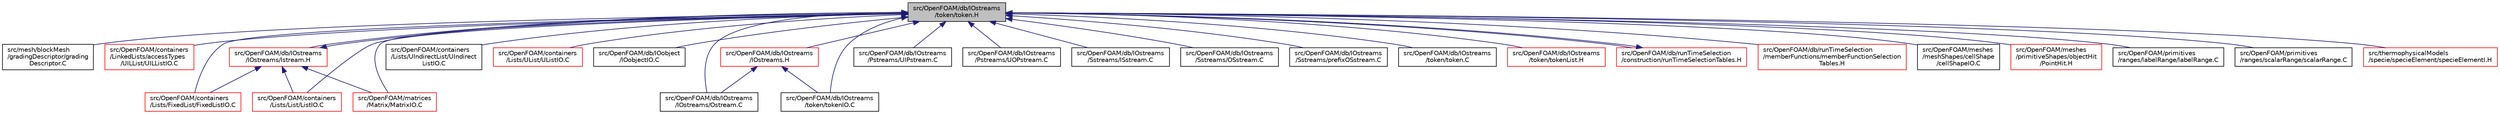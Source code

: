 digraph "src/OpenFOAM/db/IOstreams/token/token.H"
{
  bgcolor="transparent";
  edge [fontname="Helvetica",fontsize="10",labelfontname="Helvetica",labelfontsize="10"];
  node [fontname="Helvetica",fontsize="10",shape=record];
  Node65 [label="src/OpenFOAM/db/IOstreams\l/token/token.H",height=0.2,width=0.4,color="black", fillcolor="grey75", style="filled", fontcolor="black"];
  Node65 -> Node66 [dir="back",color="midnightblue",fontsize="10",style="solid",fontname="Helvetica"];
  Node66 [label="src/mesh/blockMesh\l/gradingDescriptor/grading\lDescriptor.C",height=0.2,width=0.4,color="black",URL="$a07628.html"];
  Node65 -> Node67 [dir="back",color="midnightblue",fontsize="10",style="solid",fontname="Helvetica"];
  Node67 [label="src/OpenFOAM/containers\l/LinkedLists/accessTypes\l/UILList/UILListIO.C",height=0.2,width=0.4,color="red",URL="$a09251.html"];
  Node65 -> Node69 [dir="back",color="midnightblue",fontsize="10",style="solid",fontname="Helvetica"];
  Node69 [label="src/OpenFOAM/containers\l/Lists/FixedList/FixedListIO.C",height=0.2,width=0.4,color="red",URL="$a09350.html"];
  Node65 -> Node71 [dir="back",color="midnightblue",fontsize="10",style="solid",fontname="Helvetica"];
  Node71 [label="src/OpenFOAM/containers\l/Lists/List/ListIO.C",height=0.2,width=0.4,color="red",URL="$a09374.html"];
  Node65 -> Node73 [dir="back",color="midnightblue",fontsize="10",style="solid",fontname="Helvetica"];
  Node73 [label="src/OpenFOAM/containers\l/Lists/UIndirectList/UIndirect\lListIO.C",height=0.2,width=0.4,color="black",URL="$a09455.html"];
  Node65 -> Node74 [dir="back",color="midnightblue",fontsize="10",style="solid",fontname="Helvetica"];
  Node74 [label="src/OpenFOAM/containers\l/Lists/UList/UListIO.C",height=0.2,width=0.4,color="red",URL="$a09467.html"];
  Node65 -> Node76 [dir="back",color="midnightblue",fontsize="10",style="solid",fontname="Helvetica"];
  Node76 [label="src/OpenFOAM/db/IOobject\l/IOobjectIO.C",height=0.2,width=0.4,color="black",URL="$a09719.html"];
  Node65 -> Node77 [dir="back",color="midnightblue",fontsize="10",style="solid",fontname="Helvetica"];
  Node77 [label="src/OpenFOAM/db/IOstreams\l/IOstreams/Istream.H",height=0.2,width=0.4,color="red",URL="$a09818.html"];
  Node77 -> Node69 [dir="back",color="midnightblue",fontsize="10",style="solid",fontname="Helvetica"];
  Node77 -> Node71 [dir="back",color="midnightblue",fontsize="10",style="solid",fontname="Helvetica"];
  Node77 -> Node65 [dir="back",color="midnightblue",fontsize="10",style="solid",fontname="Helvetica"];
  Node77 -> Node4760 [dir="back",color="midnightblue",fontsize="10",style="solid",fontname="Helvetica"];
  Node4760 [label="src/OpenFOAM/matrices\l/Matrix/MatrixIO.C",height=0.2,width=0.4,color="red",URL="$a11744.html"];
  Node65 -> Node366 [dir="back",color="midnightblue",fontsize="10",style="solid",fontname="Helvetica"];
  Node366 [label="src/OpenFOAM/db/IOstreams\l/IOstreams/Ostream.C",height=0.2,width=0.4,color="black",URL="$a09821.html"];
  Node65 -> Node321 [dir="back",color="midnightblue",fontsize="10",style="solid",fontname="Helvetica"];
  Node321 [label="src/OpenFOAM/db/IOstreams\l/IOstreams.H",height=0.2,width=0.4,color="red",URL="$a09830.html",tooltip="Useful combination of include files which define Sin, Sout and Serr and the use of IO streams general..."];
  Node321 -> Node366 [dir="back",color="midnightblue",fontsize="10",style="solid",fontname="Helvetica"];
  Node321 -> Node369 [dir="back",color="midnightblue",fontsize="10",style="solid",fontname="Helvetica"];
  Node369 [label="src/OpenFOAM/db/IOstreams\l/token/tokenIO.C",height=0.2,width=0.4,color="black",URL="$a09953.html"];
  Node65 -> Node202 [dir="back",color="midnightblue",fontsize="10",style="solid",fontname="Helvetica"];
  Node202 [label="src/OpenFOAM/db/IOstreams\l/Pstreams/UIPstream.C",height=0.2,width=0.4,color="black",URL="$a09875.html"];
  Node65 -> Node4933 [dir="back",color="midnightblue",fontsize="10",style="solid",fontname="Helvetica"];
  Node4933 [label="src/OpenFOAM/db/IOstreams\l/Pstreams/UOPstream.C",height=0.2,width=0.4,color="black",URL="$a09881.html"];
  Node65 -> Node4030 [dir="back",color="midnightblue",fontsize="10",style="solid",fontname="Helvetica"];
  Node4030 [label="src/OpenFOAM/db/IOstreams\l/Sstreams/ISstream.C",height=0.2,width=0.4,color="black",URL="$a09896.html"];
  Node65 -> Node4934 [dir="back",color="midnightblue",fontsize="10",style="solid",fontname="Helvetica"];
  Node4934 [label="src/OpenFOAM/db/IOstreams\l/Sstreams/OSstream.C",height=0.2,width=0.4,color="black",URL="$a09905.html"];
  Node65 -> Node4935 [dir="back",color="midnightblue",fontsize="10",style="solid",fontname="Helvetica"];
  Node4935 [label="src/OpenFOAM/db/IOstreams\l/Sstreams/prefixOSstream.C",height=0.2,width=0.4,color="black",URL="$a09914.html"];
  Node65 -> Node4936 [dir="back",color="midnightblue",fontsize="10",style="solid",fontname="Helvetica"];
  Node4936 [label="src/OpenFOAM/db/IOstreams\l/token/token.C",height=0.2,width=0.4,color="black",URL="$a09944.html"];
  Node65 -> Node369 [dir="back",color="midnightblue",fontsize="10",style="solid",fontname="Helvetica"];
  Node65 -> Node4937 [dir="back",color="midnightblue",fontsize="10",style="solid",fontname="Helvetica"];
  Node4937 [label="src/OpenFOAM/db/IOstreams\l/token/tokenList.H",height=0.2,width=0.4,color="red",URL="$a09956.html"];
  Node65 -> Node4938 [dir="back",color="midnightblue",fontsize="10",style="solid",fontname="Helvetica"];
  Node4938 [label="src/OpenFOAM/db/runTimeSelection\l/construction/runTimeSelectionTables.H",height=0.2,width=0.4,color="red",URL="$a09992.html",tooltip="Macros to ease declaration of run-time selection tables. "];
  Node4938 -> Node65 [dir="back",color="midnightblue",fontsize="10",style="solid",fontname="Helvetica"];
  Node65 -> Node5137 [dir="back",color="midnightblue",fontsize="10",style="solid",fontname="Helvetica"];
  Node5137 [label="src/OpenFOAM/db/runTimeSelection\l/memberFunctions/memberFunctionSelection\lTables.H",height=0.2,width=0.4,color="red",URL="$a09998.html"];
  Node65 -> Node4760 [dir="back",color="midnightblue",fontsize="10",style="solid",fontname="Helvetica"];
  Node65 -> Node527 [dir="back",color="midnightblue",fontsize="10",style="solid",fontname="Helvetica"];
  Node527 [label="src/OpenFOAM/meshes\l/meshShapes/cellShape\l/cellShapeIO.C",height=0.2,width=0.4,color="black",URL="$a12044.html"];
  Node65 -> Node5148 [dir="back",color="midnightblue",fontsize="10",style="solid",fontname="Helvetica"];
  Node5148 [label="src/OpenFOAM/meshes\l/primitiveShapes/objectHit\l/PointHit.H",height=0.2,width=0.4,color="red",URL="$a12800.html"];
  Node65 -> Node5153 [dir="back",color="midnightblue",fontsize="10",style="solid",fontname="Helvetica"];
  Node5153 [label="src/OpenFOAM/primitives\l/ranges/labelRange/labelRange.C",height=0.2,width=0.4,color="black",URL="$a13262.html"];
  Node65 -> Node5154 [dir="back",color="midnightblue",fontsize="10",style="solid",fontname="Helvetica"];
  Node5154 [label="src/OpenFOAM/primitives\l/ranges/scalarRange/scalarRange.C",height=0.2,width=0.4,color="black",URL="$a13280.html"];
  Node65 -> Node5155 [dir="back",color="midnightblue",fontsize="10",style="solid",fontname="Helvetica"];
  Node5155 [label="src/thermophysicalModels\l/specie/specieElement/specieElementI.H",height=0.2,width=0.4,color="red",URL="$a17066.html"];
}
